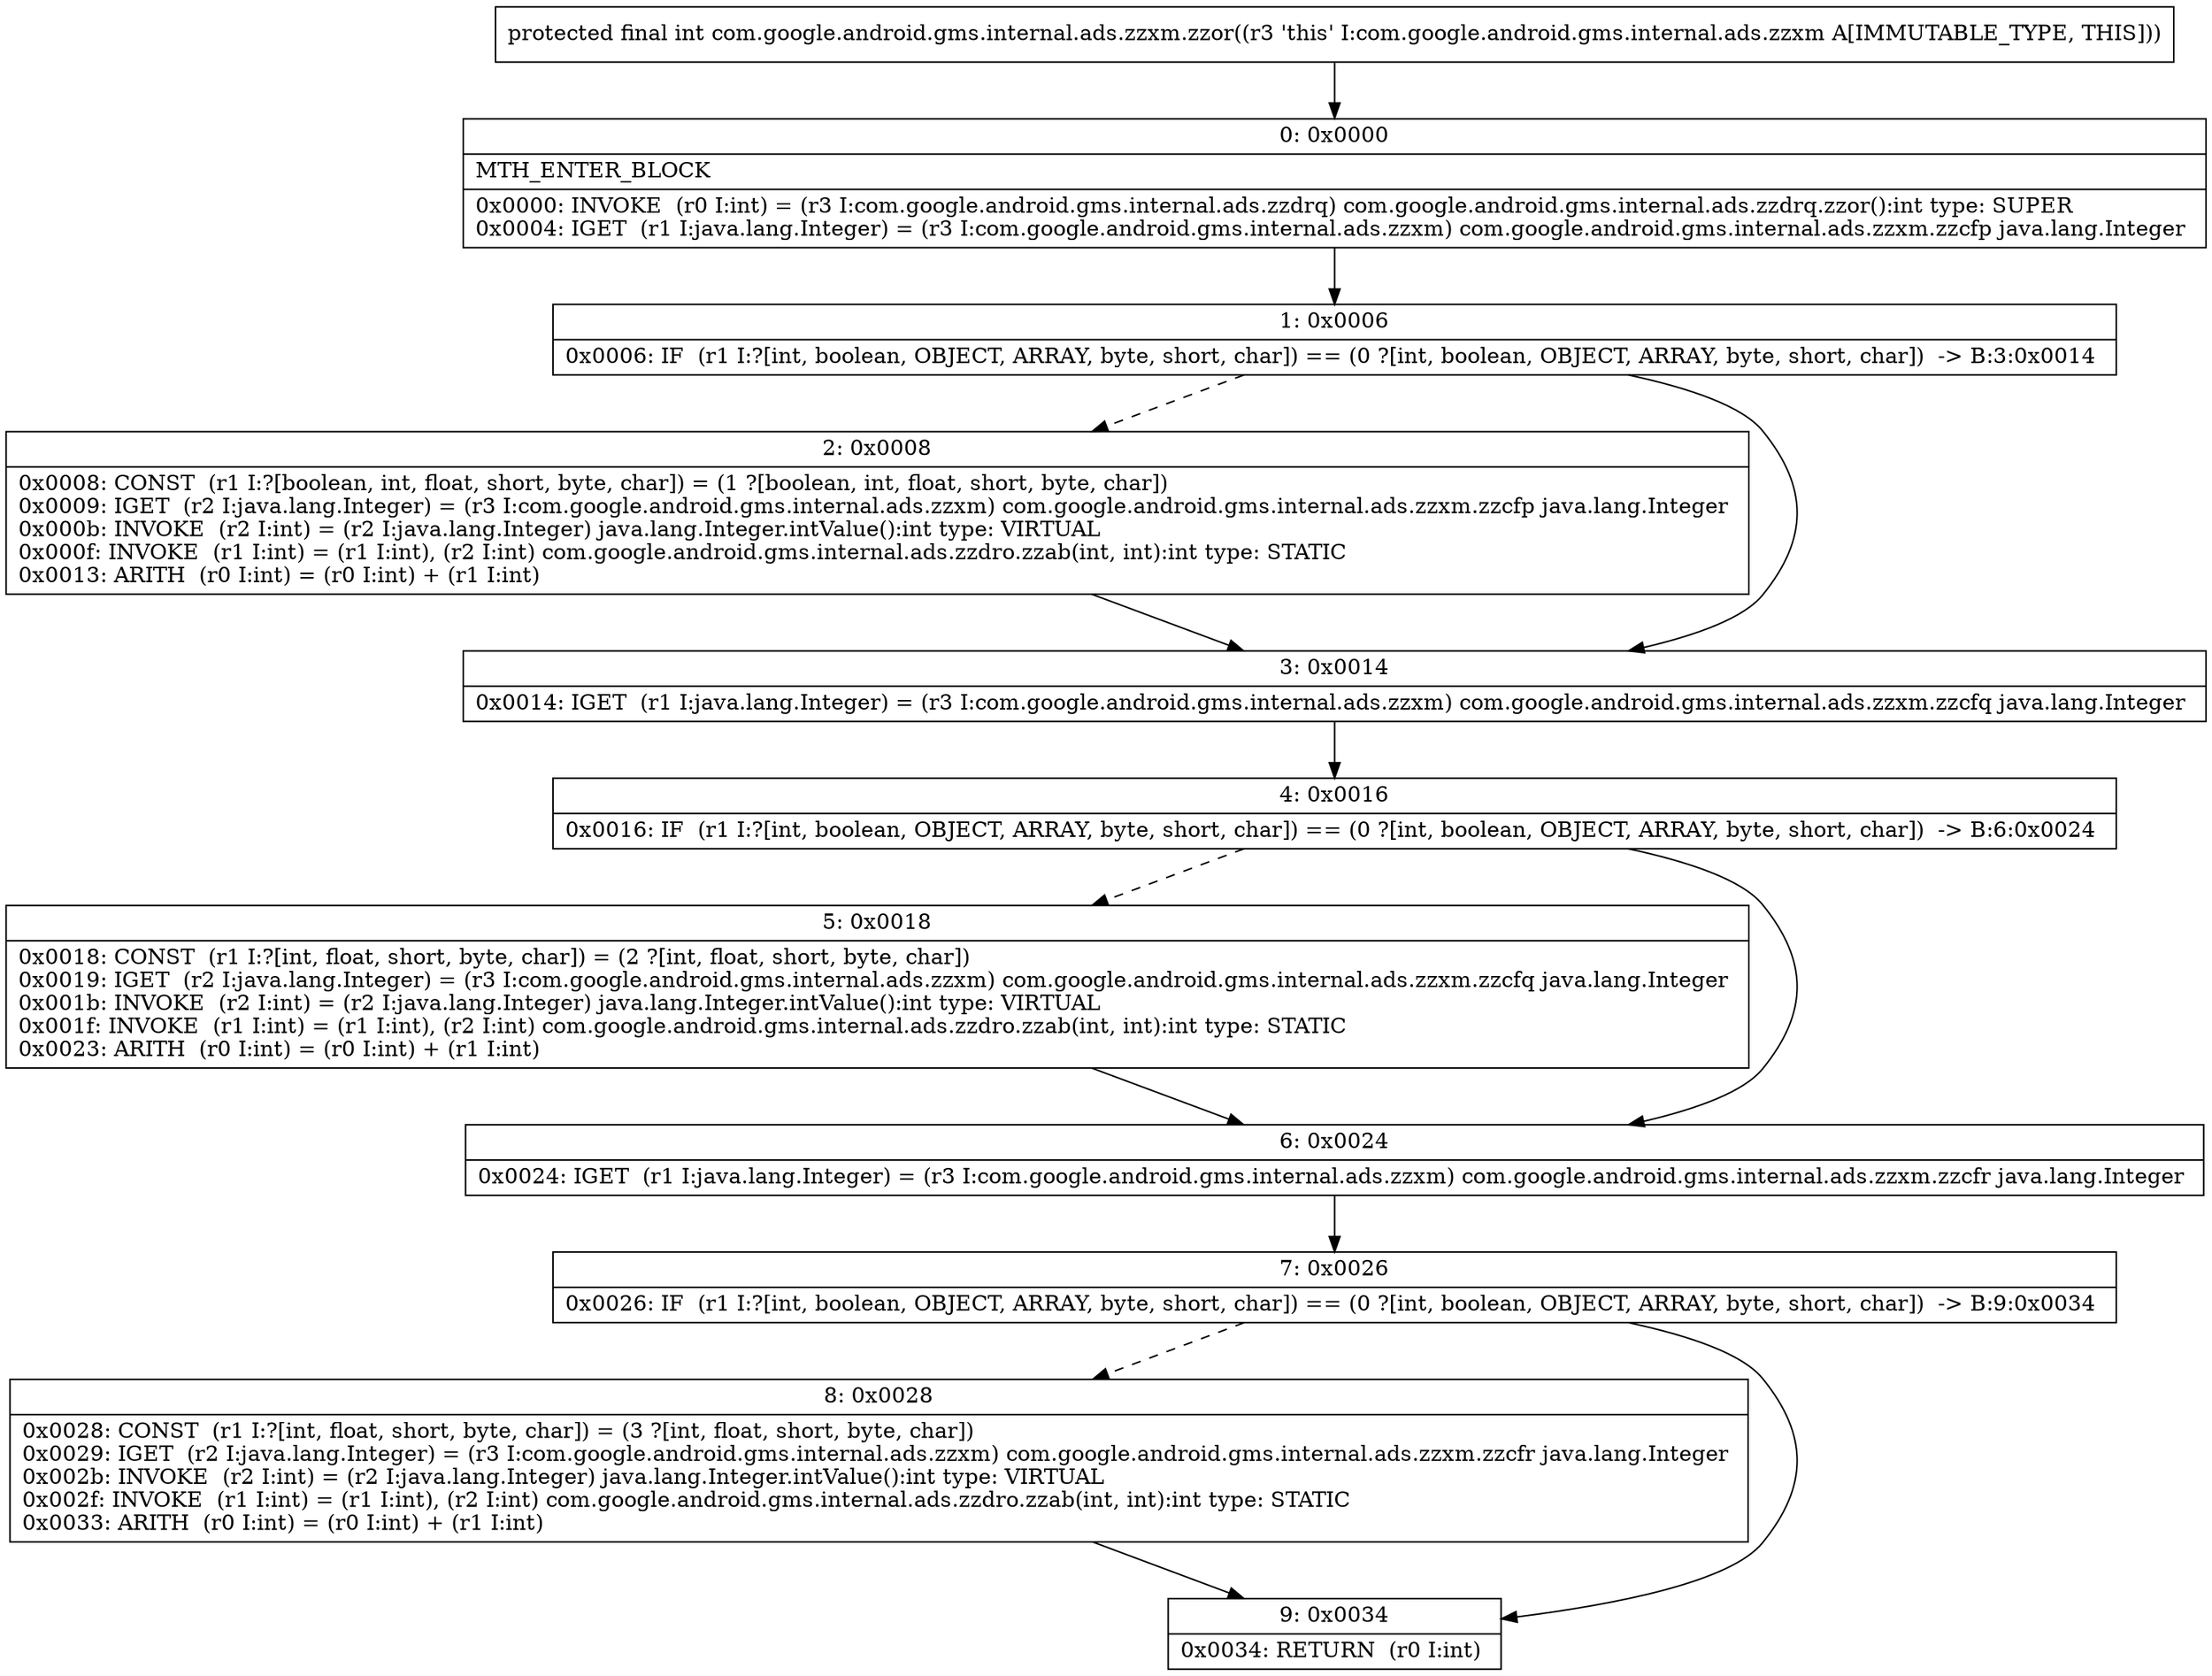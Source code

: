 digraph "CFG forcom.google.android.gms.internal.ads.zzxm.zzor()I" {
Node_0 [shape=record,label="{0\:\ 0x0000|MTH_ENTER_BLOCK\l|0x0000: INVOKE  (r0 I:int) = (r3 I:com.google.android.gms.internal.ads.zzdrq) com.google.android.gms.internal.ads.zzdrq.zzor():int type: SUPER \l0x0004: IGET  (r1 I:java.lang.Integer) = (r3 I:com.google.android.gms.internal.ads.zzxm) com.google.android.gms.internal.ads.zzxm.zzcfp java.lang.Integer \l}"];
Node_1 [shape=record,label="{1\:\ 0x0006|0x0006: IF  (r1 I:?[int, boolean, OBJECT, ARRAY, byte, short, char]) == (0 ?[int, boolean, OBJECT, ARRAY, byte, short, char])  \-\> B:3:0x0014 \l}"];
Node_2 [shape=record,label="{2\:\ 0x0008|0x0008: CONST  (r1 I:?[boolean, int, float, short, byte, char]) = (1 ?[boolean, int, float, short, byte, char]) \l0x0009: IGET  (r2 I:java.lang.Integer) = (r3 I:com.google.android.gms.internal.ads.zzxm) com.google.android.gms.internal.ads.zzxm.zzcfp java.lang.Integer \l0x000b: INVOKE  (r2 I:int) = (r2 I:java.lang.Integer) java.lang.Integer.intValue():int type: VIRTUAL \l0x000f: INVOKE  (r1 I:int) = (r1 I:int), (r2 I:int) com.google.android.gms.internal.ads.zzdro.zzab(int, int):int type: STATIC \l0x0013: ARITH  (r0 I:int) = (r0 I:int) + (r1 I:int) \l}"];
Node_3 [shape=record,label="{3\:\ 0x0014|0x0014: IGET  (r1 I:java.lang.Integer) = (r3 I:com.google.android.gms.internal.ads.zzxm) com.google.android.gms.internal.ads.zzxm.zzcfq java.lang.Integer \l}"];
Node_4 [shape=record,label="{4\:\ 0x0016|0x0016: IF  (r1 I:?[int, boolean, OBJECT, ARRAY, byte, short, char]) == (0 ?[int, boolean, OBJECT, ARRAY, byte, short, char])  \-\> B:6:0x0024 \l}"];
Node_5 [shape=record,label="{5\:\ 0x0018|0x0018: CONST  (r1 I:?[int, float, short, byte, char]) = (2 ?[int, float, short, byte, char]) \l0x0019: IGET  (r2 I:java.lang.Integer) = (r3 I:com.google.android.gms.internal.ads.zzxm) com.google.android.gms.internal.ads.zzxm.zzcfq java.lang.Integer \l0x001b: INVOKE  (r2 I:int) = (r2 I:java.lang.Integer) java.lang.Integer.intValue():int type: VIRTUAL \l0x001f: INVOKE  (r1 I:int) = (r1 I:int), (r2 I:int) com.google.android.gms.internal.ads.zzdro.zzab(int, int):int type: STATIC \l0x0023: ARITH  (r0 I:int) = (r0 I:int) + (r1 I:int) \l}"];
Node_6 [shape=record,label="{6\:\ 0x0024|0x0024: IGET  (r1 I:java.lang.Integer) = (r3 I:com.google.android.gms.internal.ads.zzxm) com.google.android.gms.internal.ads.zzxm.zzcfr java.lang.Integer \l}"];
Node_7 [shape=record,label="{7\:\ 0x0026|0x0026: IF  (r1 I:?[int, boolean, OBJECT, ARRAY, byte, short, char]) == (0 ?[int, boolean, OBJECT, ARRAY, byte, short, char])  \-\> B:9:0x0034 \l}"];
Node_8 [shape=record,label="{8\:\ 0x0028|0x0028: CONST  (r1 I:?[int, float, short, byte, char]) = (3 ?[int, float, short, byte, char]) \l0x0029: IGET  (r2 I:java.lang.Integer) = (r3 I:com.google.android.gms.internal.ads.zzxm) com.google.android.gms.internal.ads.zzxm.zzcfr java.lang.Integer \l0x002b: INVOKE  (r2 I:int) = (r2 I:java.lang.Integer) java.lang.Integer.intValue():int type: VIRTUAL \l0x002f: INVOKE  (r1 I:int) = (r1 I:int), (r2 I:int) com.google.android.gms.internal.ads.zzdro.zzab(int, int):int type: STATIC \l0x0033: ARITH  (r0 I:int) = (r0 I:int) + (r1 I:int) \l}"];
Node_9 [shape=record,label="{9\:\ 0x0034|0x0034: RETURN  (r0 I:int) \l}"];
MethodNode[shape=record,label="{protected final int com.google.android.gms.internal.ads.zzxm.zzor((r3 'this' I:com.google.android.gms.internal.ads.zzxm A[IMMUTABLE_TYPE, THIS])) }"];
MethodNode -> Node_0;
Node_0 -> Node_1;
Node_1 -> Node_2[style=dashed];
Node_1 -> Node_3;
Node_2 -> Node_3;
Node_3 -> Node_4;
Node_4 -> Node_5[style=dashed];
Node_4 -> Node_6;
Node_5 -> Node_6;
Node_6 -> Node_7;
Node_7 -> Node_8[style=dashed];
Node_7 -> Node_9;
Node_8 -> Node_9;
}

